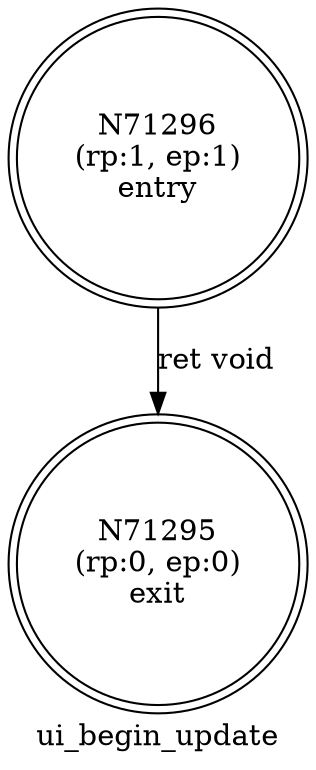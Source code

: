 digraph ui_begin_update {
label="ui_begin_update"
71295 [label="N71295\n(rp:0, ep:0)\nexit", shape="doublecircle"]
71296 [label="N71296\n(rp:1, ep:1)\nentry", shape="doublecircle"]
71296 -> 71295 [label="ret void"]
}
